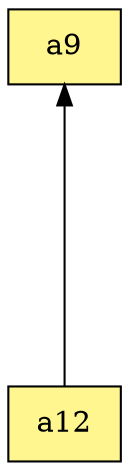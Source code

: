 digraph G {
rankdir=BT;ranksep="2.0";
"a12" [shape=record,fillcolor=khaki1,style=filled,label="{a12}"];
"a9" [shape=record,fillcolor=khaki1,style=filled,label="{a9}"];
"a12" -> "a9"
}